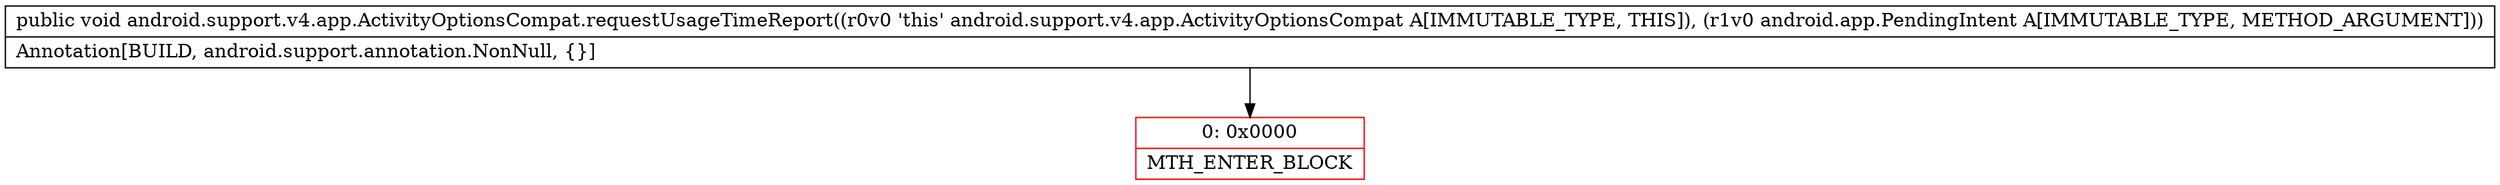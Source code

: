 digraph "CFG forandroid.support.v4.app.ActivityOptionsCompat.requestUsageTimeReport(Landroid\/app\/PendingIntent;)V" {
subgraph cluster_Region_947079165 {
label = "R(0)";
node [shape=record,color=blue];
}
Node_0 [shape=record,color=red,label="{0\:\ 0x0000|MTH_ENTER_BLOCK\l}"];
MethodNode[shape=record,label="{public void android.support.v4.app.ActivityOptionsCompat.requestUsageTimeReport((r0v0 'this' android.support.v4.app.ActivityOptionsCompat A[IMMUTABLE_TYPE, THIS]), (r1v0 android.app.PendingIntent A[IMMUTABLE_TYPE, METHOD_ARGUMENT]))  | Annotation[BUILD, android.support.annotation.NonNull, \{\}]\l}"];
MethodNode -> Node_0;
}

